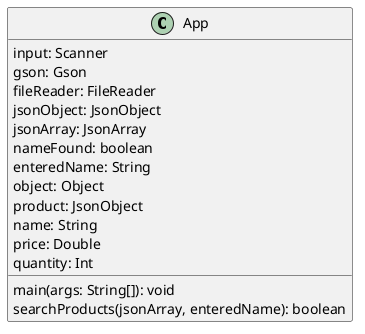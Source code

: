 @startuml

class App {
    input: Scanner
    gson: Gson
    fileReader: FileReader
    jsonObject: JsonObject
    jsonArray: JsonArray
    nameFound: boolean
    enteredName: String
    object: Object
    product: JsonObject
    name: String
    price: Double
    quantity: Int

    {method} main(args: String[]): void
    {method} searchProducts(jsonArray, enteredName): boolean
}

@enduml